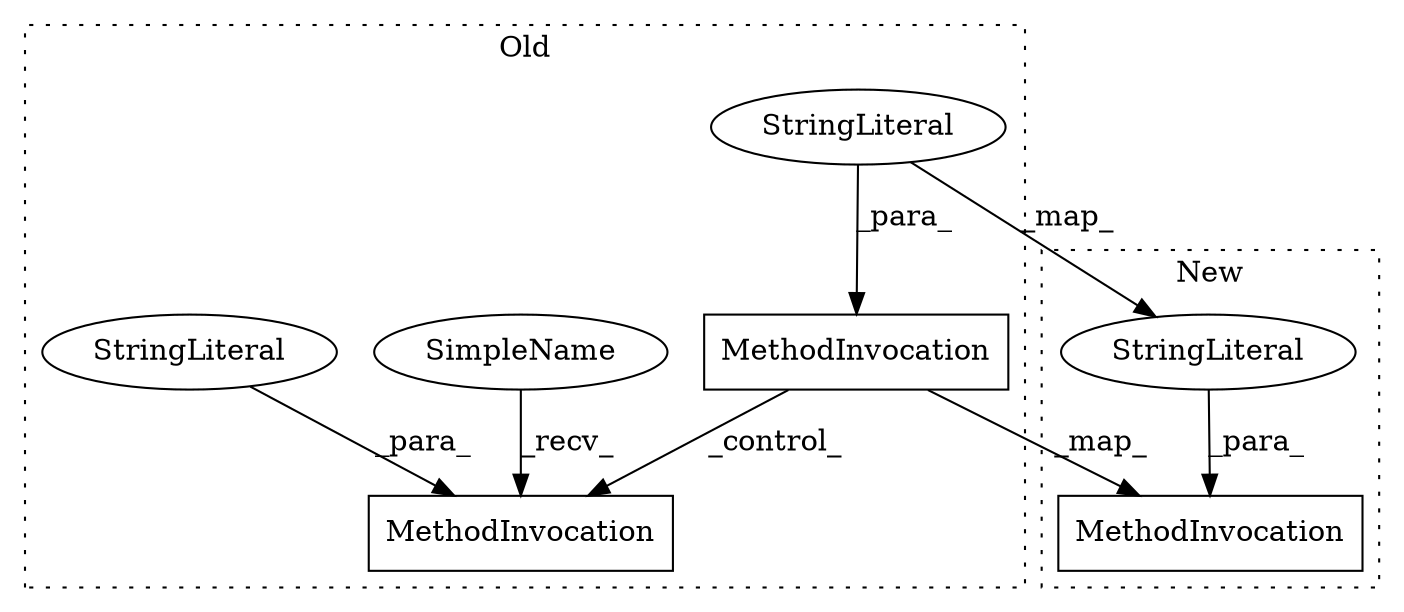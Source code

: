 digraph G {
subgraph cluster0 {
2 [label="MethodInvocation" a="32" s="4039,4059" l="7,1" shape="box"];
3 [label="MethodInvocation" a="32" s="4170,4193" l="7,1" shape="box"];
4 [label="SimpleName" a="42" s="4162" l="7" shape="ellipse"];
5 [label="StringLiteral" a="45" s="4177" l="16" shape="ellipse"];
7 [label="StringLiteral" a="45" s="4046" l="13" shape="ellipse"];
label = "Old";
style="dotted";
}
subgraph cluster1 {
1 [label="MethodInvocation" a="32" s="3657,3672" l="7,1" shape="box"];
6 [label="StringLiteral" a="45" s="3664" l="8" shape="ellipse"];
label = "New";
style="dotted";
}
2 -> 3 [label="_control_"];
2 -> 1 [label="_map_"];
4 -> 3 [label="_recv_"];
5 -> 3 [label="_para_"];
6 -> 1 [label="_para_"];
7 -> 2 [label="_para_"];
7 -> 6 [label="_map_"];
}